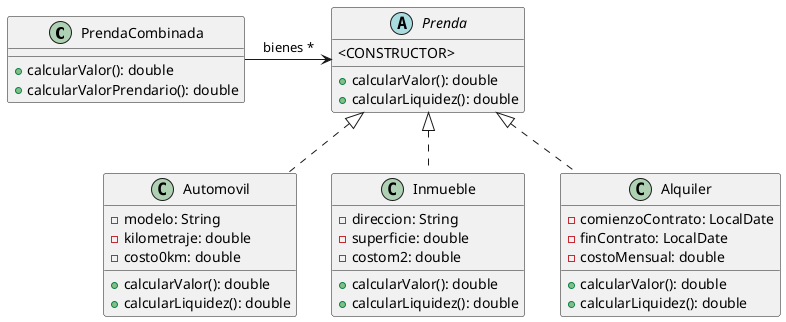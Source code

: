 @startuml

class PrendaCombinada {

    +calcularValor(): double
    +calcularValorPrendario(): double
}


abstract class Prenda {
    <CONSTRUCTOR>

    +calcularValor(): double
    +calcularLiquidez(): double
}

class Automovil implements Prenda {
    -modelo: String
    -kilometraje: double
    -costo0km: double

    +calcularValor(): double
    +calcularLiquidez(): double
}

class Inmueble implements Prenda {
    -direccion: String
    -superficie: double
    -costom2: double

    +calcularValor(): double
    +calcularLiquidez(): double
}

class Alquiler implements Prenda {
    -comienzoContrato: LocalDate
    -finContrato: LocalDate
    -costoMensual: double

    +calcularValor(): double
    +calcularLiquidez(): double
}

PrendaCombinada -right-> Prenda: bienes *


@enduml
